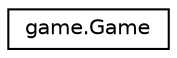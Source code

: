 digraph "Graphical Class Hierarchy"
{
  edge [fontname="Helvetica",fontsize="10",labelfontname="Helvetica",labelfontsize="10"];
  node [fontname="Helvetica",fontsize="10",shape=record];
  rankdir="LR";
  Node0 [label="game.Game",height=0.2,width=0.4,color="black", fillcolor="white", style="filled",URL="$classgame_1_1_game.html",tooltip="Runs the game session and manages all actors. "];
}
